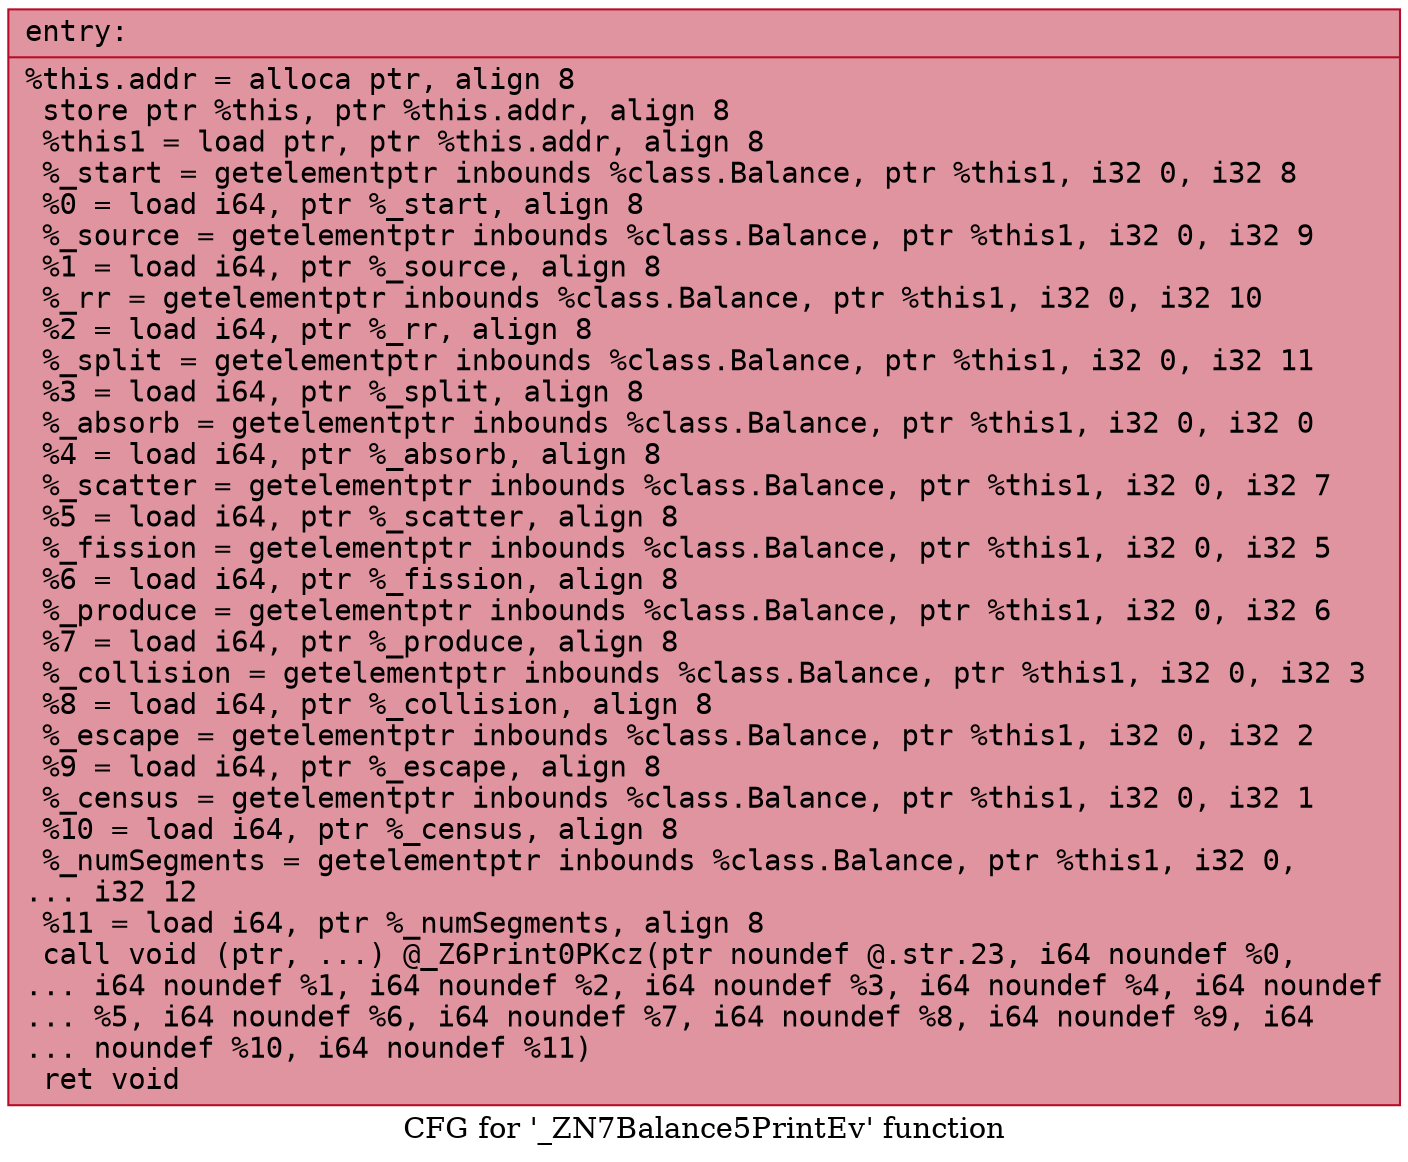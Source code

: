 digraph "CFG for '_ZN7Balance5PrintEv' function" {
	label="CFG for '_ZN7Balance5PrintEv' function";

	Node0x556c3c7819a0 [shape=record,color="#b70d28ff", style=filled, fillcolor="#b70d2870" fontname="Courier",label="{entry:\l|  %this.addr = alloca ptr, align 8\l  store ptr %this, ptr %this.addr, align 8\l  %this1 = load ptr, ptr %this.addr, align 8\l  %_start = getelementptr inbounds %class.Balance, ptr %this1, i32 0, i32 8\l  %0 = load i64, ptr %_start, align 8\l  %_source = getelementptr inbounds %class.Balance, ptr %this1, i32 0, i32 9\l  %1 = load i64, ptr %_source, align 8\l  %_rr = getelementptr inbounds %class.Balance, ptr %this1, i32 0, i32 10\l  %2 = load i64, ptr %_rr, align 8\l  %_split = getelementptr inbounds %class.Balance, ptr %this1, i32 0, i32 11\l  %3 = load i64, ptr %_split, align 8\l  %_absorb = getelementptr inbounds %class.Balance, ptr %this1, i32 0, i32 0\l  %4 = load i64, ptr %_absorb, align 8\l  %_scatter = getelementptr inbounds %class.Balance, ptr %this1, i32 0, i32 7\l  %5 = load i64, ptr %_scatter, align 8\l  %_fission = getelementptr inbounds %class.Balance, ptr %this1, i32 0, i32 5\l  %6 = load i64, ptr %_fission, align 8\l  %_produce = getelementptr inbounds %class.Balance, ptr %this1, i32 0, i32 6\l  %7 = load i64, ptr %_produce, align 8\l  %_collision = getelementptr inbounds %class.Balance, ptr %this1, i32 0, i32 3\l  %8 = load i64, ptr %_collision, align 8\l  %_escape = getelementptr inbounds %class.Balance, ptr %this1, i32 0, i32 2\l  %9 = load i64, ptr %_escape, align 8\l  %_census = getelementptr inbounds %class.Balance, ptr %this1, i32 0, i32 1\l  %10 = load i64, ptr %_census, align 8\l  %_numSegments = getelementptr inbounds %class.Balance, ptr %this1, i32 0,\l... i32 12\l  %11 = load i64, ptr %_numSegments, align 8\l  call void (ptr, ...) @_Z6Print0PKcz(ptr noundef @.str.23, i64 noundef %0,\l... i64 noundef %1, i64 noundef %2, i64 noundef %3, i64 noundef %4, i64 noundef\l... %5, i64 noundef %6, i64 noundef %7, i64 noundef %8, i64 noundef %9, i64\l... noundef %10, i64 noundef %11)\l  ret void\l}"];
}
